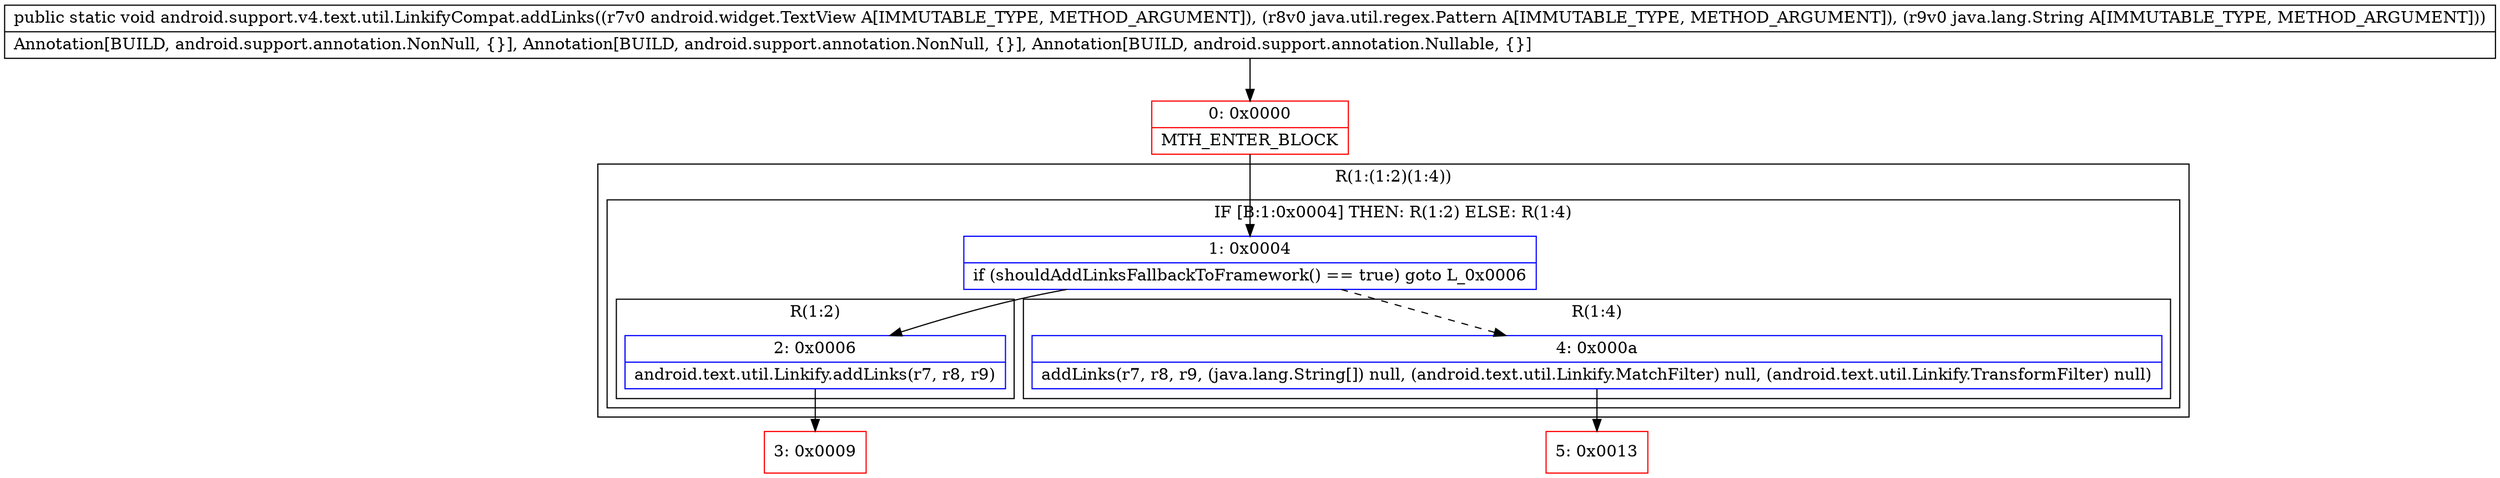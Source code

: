 digraph "CFG forandroid.support.v4.text.util.LinkifyCompat.addLinks(Landroid\/widget\/TextView;Ljava\/util\/regex\/Pattern;Ljava\/lang\/String;)V" {
subgraph cluster_Region_1593449699 {
label = "R(1:(1:2)(1:4))";
node [shape=record,color=blue];
subgraph cluster_IfRegion_826921405 {
label = "IF [B:1:0x0004] THEN: R(1:2) ELSE: R(1:4)";
node [shape=record,color=blue];
Node_1 [shape=record,label="{1\:\ 0x0004|if (shouldAddLinksFallbackToFramework() == true) goto L_0x0006\l}"];
subgraph cluster_Region_2073971699 {
label = "R(1:2)";
node [shape=record,color=blue];
Node_2 [shape=record,label="{2\:\ 0x0006|android.text.util.Linkify.addLinks(r7, r8, r9)\l}"];
}
subgraph cluster_Region_1661361830 {
label = "R(1:4)";
node [shape=record,color=blue];
Node_4 [shape=record,label="{4\:\ 0x000a|addLinks(r7, r8, r9, (java.lang.String[]) null, (android.text.util.Linkify.MatchFilter) null, (android.text.util.Linkify.TransformFilter) null)\l}"];
}
}
}
Node_0 [shape=record,color=red,label="{0\:\ 0x0000|MTH_ENTER_BLOCK\l}"];
Node_3 [shape=record,color=red,label="{3\:\ 0x0009}"];
Node_5 [shape=record,color=red,label="{5\:\ 0x0013}"];
MethodNode[shape=record,label="{public static void android.support.v4.text.util.LinkifyCompat.addLinks((r7v0 android.widget.TextView A[IMMUTABLE_TYPE, METHOD_ARGUMENT]), (r8v0 java.util.regex.Pattern A[IMMUTABLE_TYPE, METHOD_ARGUMENT]), (r9v0 java.lang.String A[IMMUTABLE_TYPE, METHOD_ARGUMENT]))  | Annotation[BUILD, android.support.annotation.NonNull, \{\}], Annotation[BUILD, android.support.annotation.NonNull, \{\}], Annotation[BUILD, android.support.annotation.Nullable, \{\}]\l}"];
MethodNode -> Node_0;
Node_1 -> Node_2;
Node_1 -> Node_4[style=dashed];
Node_2 -> Node_3;
Node_4 -> Node_5;
Node_0 -> Node_1;
}

